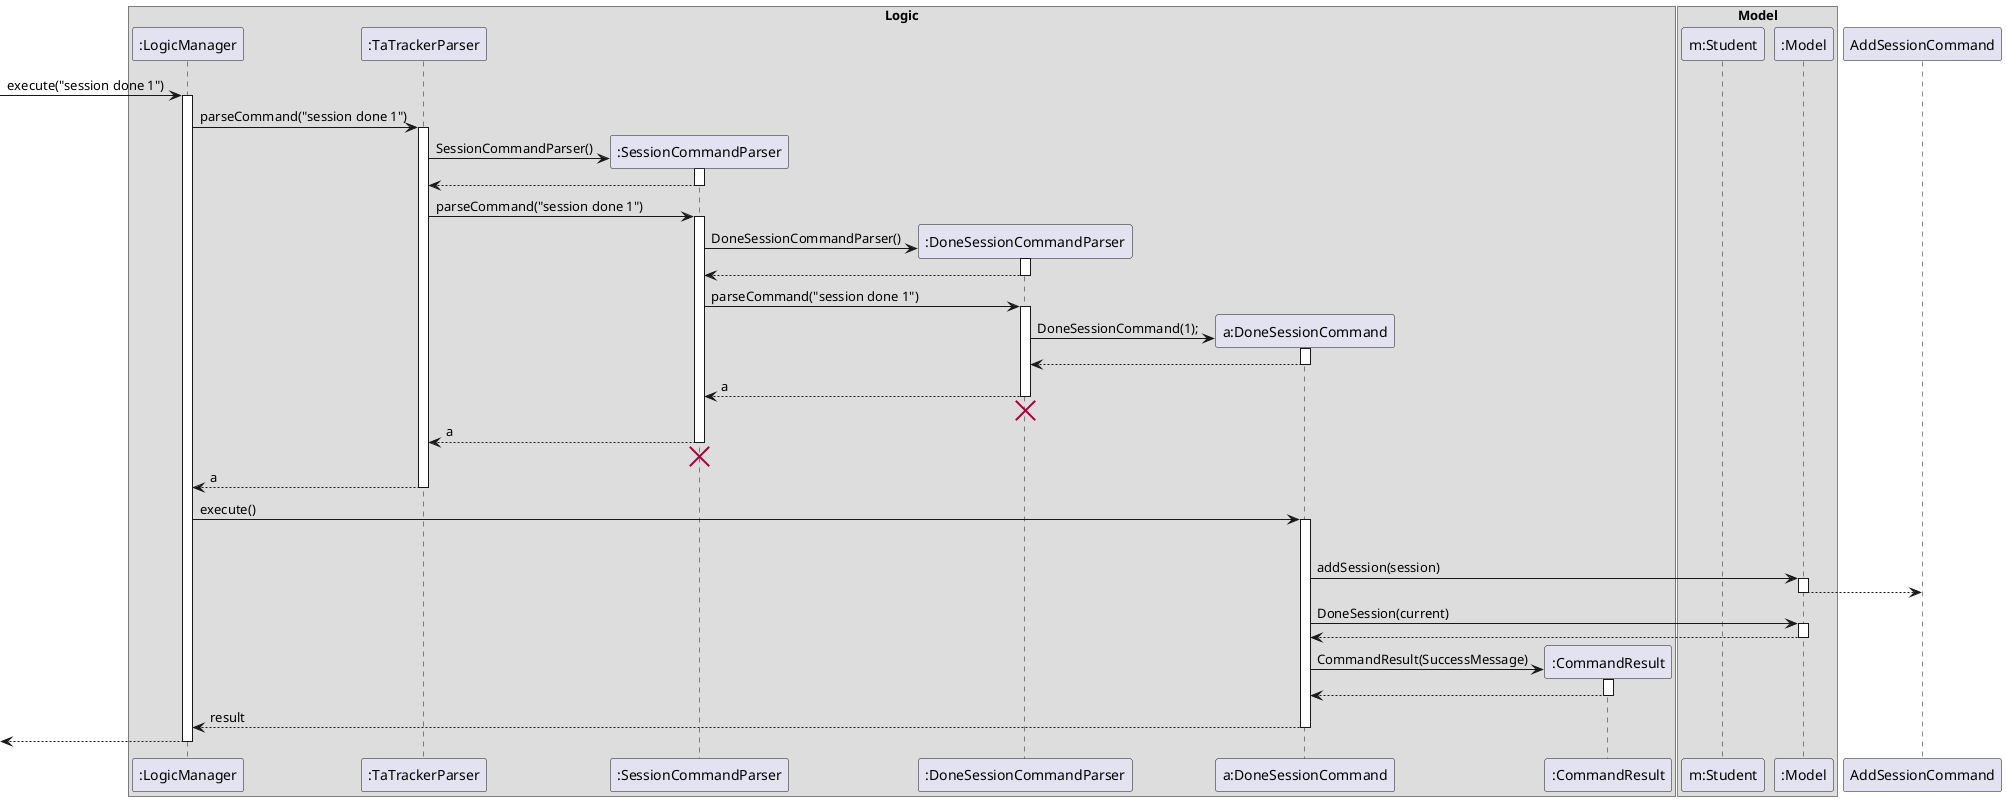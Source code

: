 @startuml

box Logic
participant ":LogicManager" as LogicManager
participant ":TaTrackerParser" as TaTrackerParser
participant ":SessionCommandParser" as SessionCommandParser
participant ":DoneSessionCommandParser" as DoneSessionCommandParser
participant "a:DoneSessionCommand" as DoneSessionCommand
participant ":CommandResult" as CommandResult
end box

box Model
participant "m:Student" as Student
participant ":Model" as Model
end box

[-> LogicManager : execute("session done 1")
activate LogicManager

LogicManager -> TaTrackerParser : parseCommand("session done 1")
activate TaTrackerParser
create SessionCommandParser
TaTrackerParser -> SessionCommandParser : SessionCommandParser()
activate SessionCommandParser
SessionCommandParser --> TaTrackerParser
deactivate SessionCommandParser

TaTrackerParser -> SessionCommandParser : parseCommand("session done 1")
activate SessionCommandParser

create DoneSessionCommandParser
SessionCommandParser -> DoneSessionCommandParser : DoneSessionCommandParser()
activate DoneSessionCommandParser
DoneSessionCommandParser --> SessionCommandParser
deactivate DoneSessionCommandParser

SessionCommandParser -> DoneSessionCommandParser : parseCommand("session done 1")
activate DoneSessionCommandParser

create DoneSessionCommand
DoneSessionCommandParser -> DoneSessionCommand : DoneSessionCommand(1);
activate DoneSessionCommand
DoneSessionCommand --> DoneSessionCommandParser
deactivate DoneSessionCommand

DoneSessionCommandParser --> SessionCommandParser : a
deactivate DoneSessionCommandParser
DoneSessionCommandParser -[hidden]-> SessionCommandParser
destroy DoneSessionCommandParser

SessionCommandParser --> TaTrackerParser : a
deactivate SessionCommandParser
SessionCommandParser -[hidden]-> TaTrackerParser
destroy SessionCommandParser

TaTrackerParser --> LogicManager : a
deactivate TaTrackerParser

LogicManager -> DoneSessionCommand : execute()
activate DoneSessionCommand

alt recurring() != 0
    DoneSessionCommand -> Model : addSession(session)
    activate Model
    Model --> AddSessionCommand
    deactivate Model

DoneSessionCommand -> Model : DoneSession(current)
activate Model
Model --> DoneSessionCommand
deactivate Model

create CommandResult
DoneSessionCommand -> CommandResult : CommandResult(SuccessMessage)
activate CommandResult
CommandResult --> DoneSessionCommand
deactivate CommandResult

DoneSessionCommand --> LogicManager : result
deactivate DoneSessionCommand

[<--LogicManager
deactivate LogicManager
@enduml
